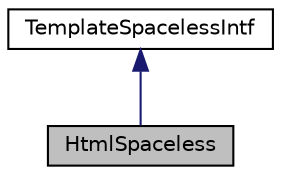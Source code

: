 digraph "HtmlSpaceless"
{
 // INTERACTIVE_SVG=YES
  edge [fontname="Helvetica",fontsize="10",labelfontname="Helvetica",labelfontsize="10"];
  node [fontname="Helvetica",fontsize="10",shape=record];
  Node2 [label="HtmlSpaceless",height=0.2,width=0.4,color="black", fillcolor="grey75", style="filled", fontcolor="black"];
  Node3 -> Node2 [dir="back",color="midnightblue",fontsize="10",style="solid",fontname="Helvetica"];
  Node3 [label="TemplateSpacelessIntf",height=0.2,width=0.4,color="black", fillcolor="white", style="filled",URL="$df/d80/class_template_spaceless_intf.html",tooltip="Interface used to remove redundant spaces inside a spaceless block. "];
}
